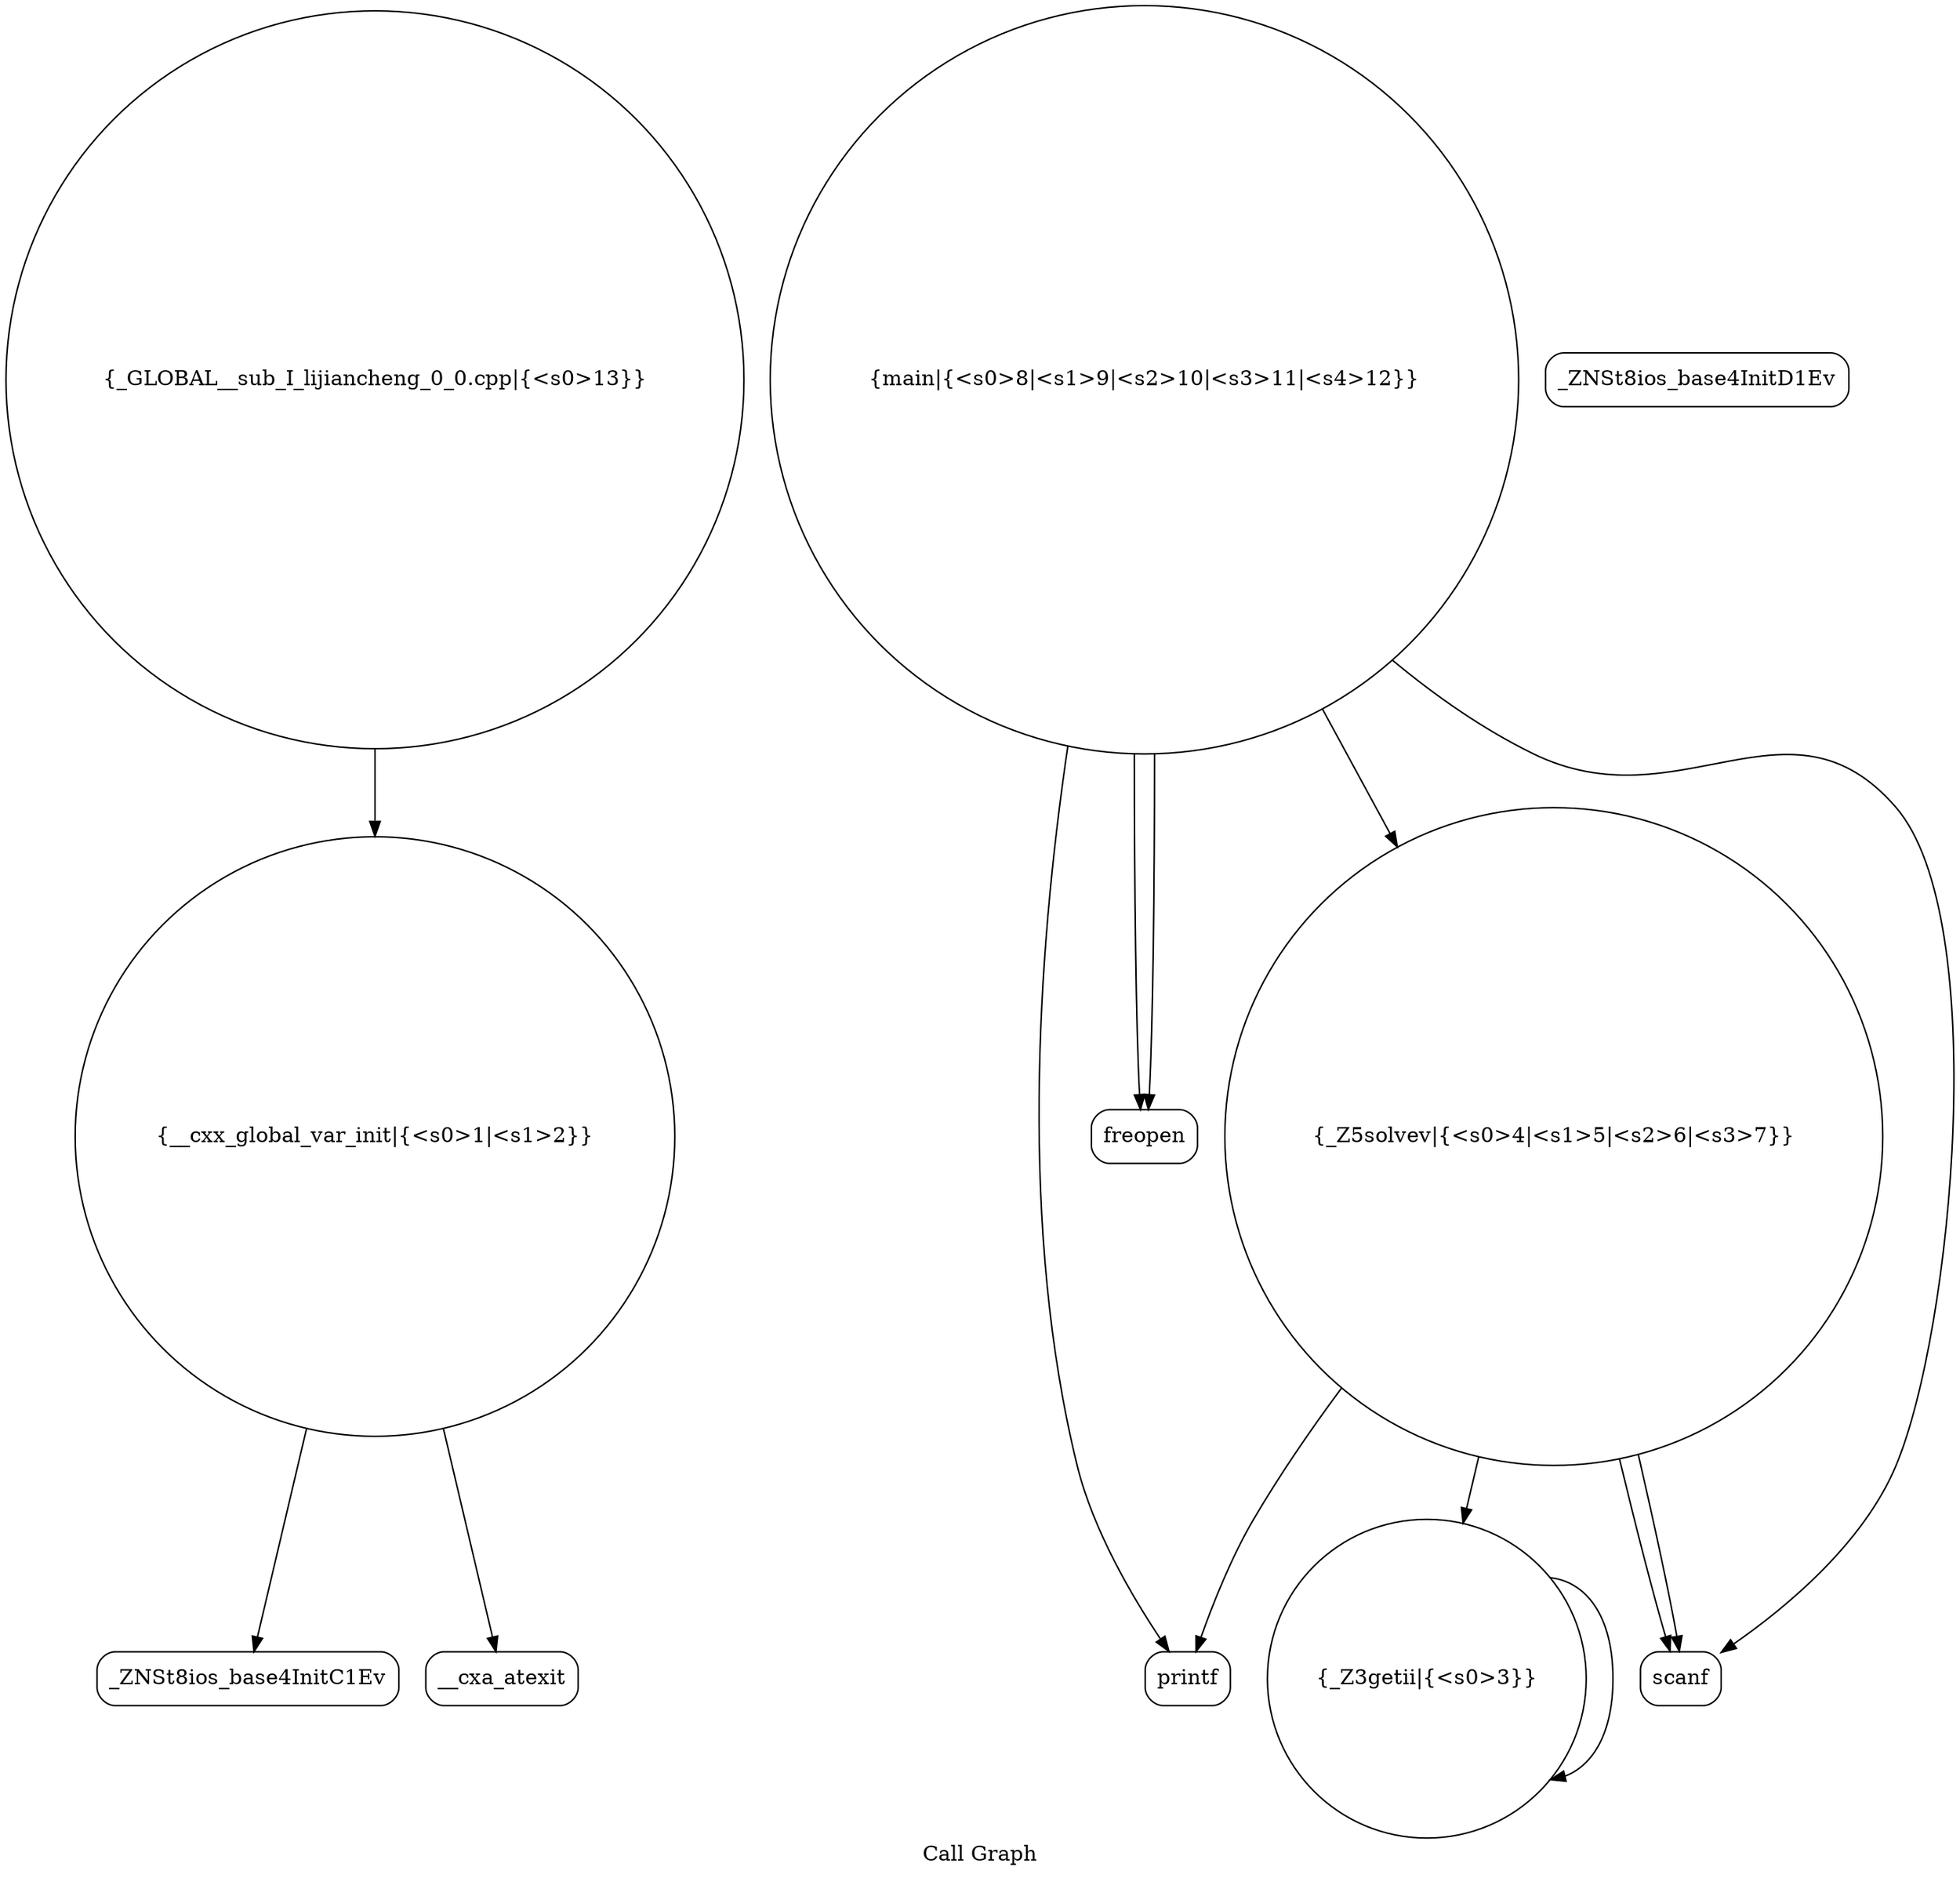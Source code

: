 digraph "Call Graph" {
	label="Call Graph";

	Node0x555d9f55a050 [shape=record,shape=circle,label="{__cxx_global_var_init|{<s0>1|<s1>2}}"];
	Node0x555d9f55a050:s0 -> Node0x555d9f55a4e0[color=black];
	Node0x555d9f55a050:s1 -> Node0x555d9f55a5e0[color=black];
	Node0x555d9f55a7e0 [shape=record,shape=Mrecord,label="{printf}"];
	Node0x555d9f55a560 [shape=record,shape=Mrecord,label="{_ZNSt8ios_base4InitD1Ev}"];
	Node0x555d9f55a8e0 [shape=record,shape=Mrecord,label="{freopen}"];
	Node0x555d9f55a660 [shape=record,shape=circle,label="{_Z3getii|{<s0>3}}"];
	Node0x555d9f55a660:s0 -> Node0x555d9f55a660[color=black];
	Node0x555d9f55a760 [shape=record,shape=Mrecord,label="{scanf}"];
	Node0x555d9f55a4e0 [shape=record,shape=Mrecord,label="{_ZNSt8ios_base4InitC1Ev}"];
	Node0x555d9f55a860 [shape=record,shape=circle,label="{main|{<s0>8|<s1>9|<s2>10|<s3>11|<s4>12}}"];
	Node0x555d9f55a860:s0 -> Node0x555d9f55a8e0[color=black];
	Node0x555d9f55a860:s1 -> Node0x555d9f55a8e0[color=black];
	Node0x555d9f55a860:s2 -> Node0x555d9f55a760[color=black];
	Node0x555d9f55a860:s3 -> Node0x555d9f55a7e0[color=black];
	Node0x555d9f55a860:s4 -> Node0x555d9f55a6e0[color=black];
	Node0x555d9f55a5e0 [shape=record,shape=Mrecord,label="{__cxa_atexit}"];
	Node0x555d9f55a960 [shape=record,shape=circle,label="{_GLOBAL__sub_I_lijiancheng_0_0.cpp|{<s0>13}}"];
	Node0x555d9f55a960:s0 -> Node0x555d9f55a050[color=black];
	Node0x555d9f55a6e0 [shape=record,shape=circle,label="{_Z5solvev|{<s0>4|<s1>5|<s2>6|<s3>7}}"];
	Node0x555d9f55a6e0:s0 -> Node0x555d9f55a760[color=black];
	Node0x555d9f55a6e0:s1 -> Node0x555d9f55a760[color=black];
	Node0x555d9f55a6e0:s2 -> Node0x555d9f55a660[color=black];
	Node0x555d9f55a6e0:s3 -> Node0x555d9f55a7e0[color=black];
}
